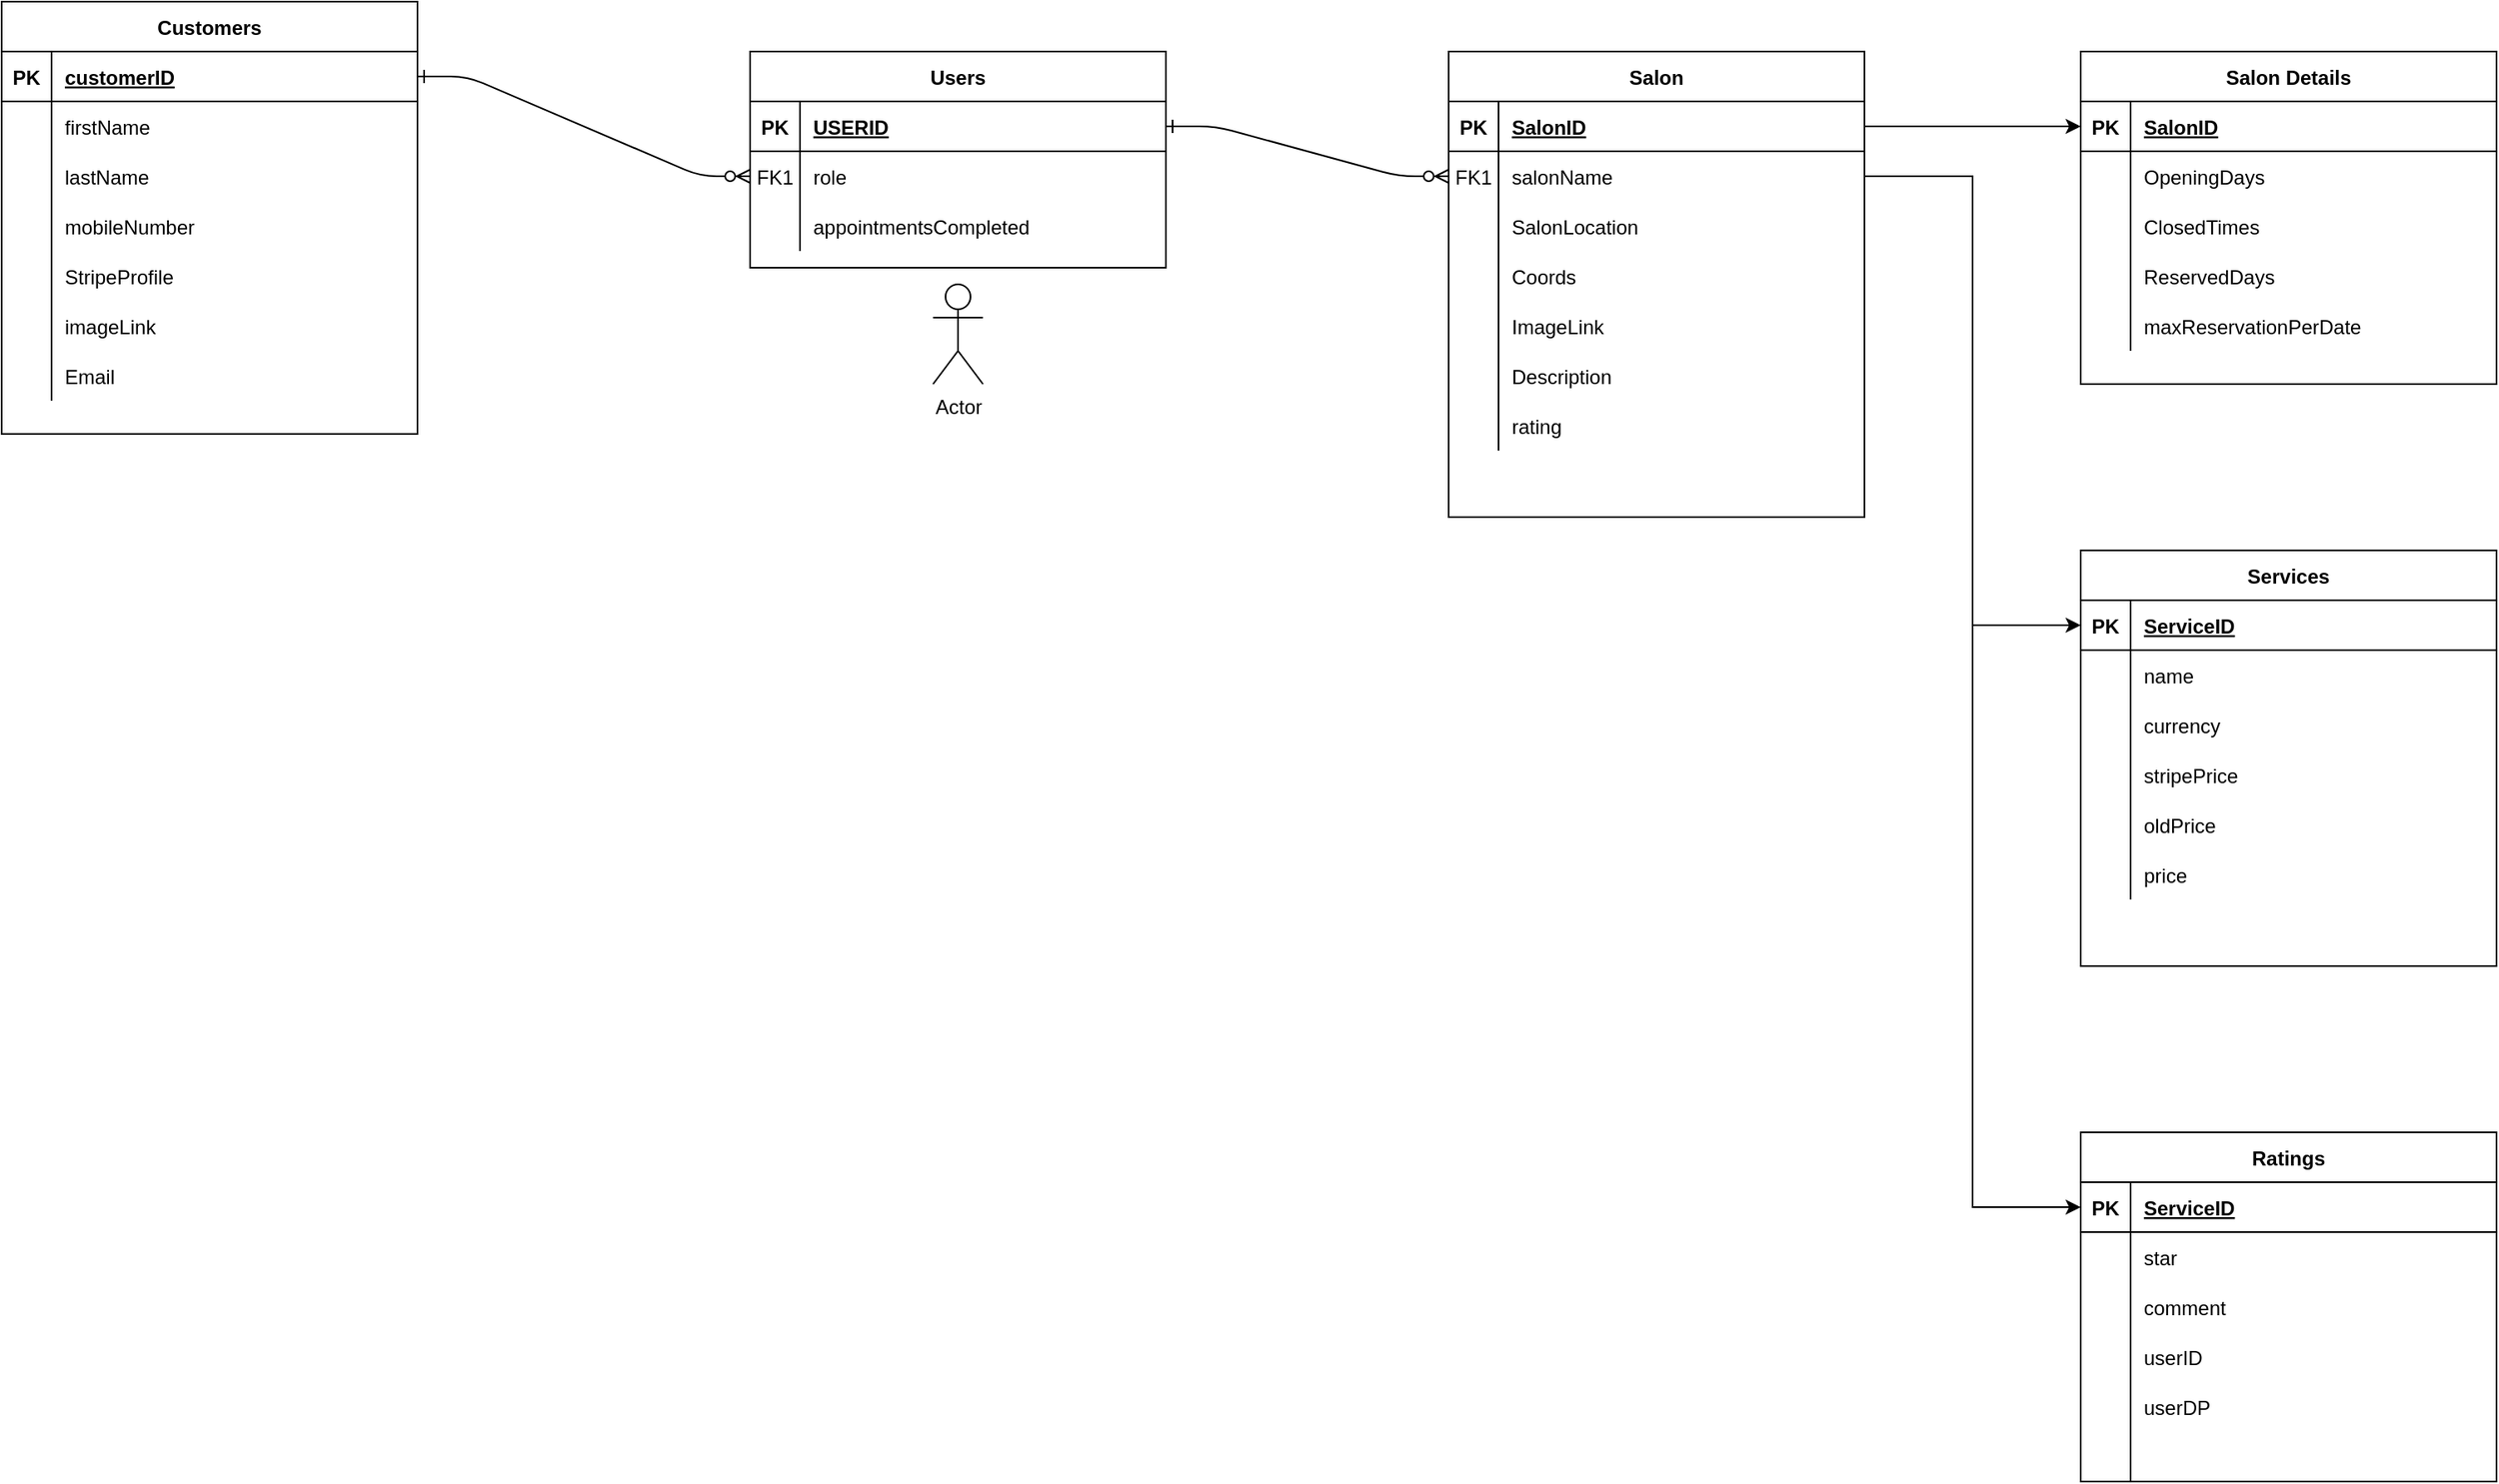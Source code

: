 <mxfile version="14.1.3" type="github">
  <diagram id="R2lEEEUBdFMjLlhIrx00" name="Page-1">
    <mxGraphModel dx="3555" dy="1763" grid="1" gridSize="50" guides="1" tooltips="1" connect="1" arrows="1" fold="1" page="1" pageScale="1" pageWidth="2339" pageHeight="3300" math="0" shadow="0" extFonts="Permanent Marker^https://fonts.googleapis.com/css?family=Permanent+Marker">
      <root>
        <mxCell id="0" />
        <mxCell id="1" parent="0" />
        <mxCell id="C-vyLk0tnHw3VtMMgP7b-1" value="" style="edgeStyle=entityRelationEdgeStyle;endArrow=ERzeroToMany;startArrow=ERone;endFill=1;startFill=0;" parent="1" source="C-vyLk0tnHw3VtMMgP7b-24" target="C-vyLk0tnHw3VtMMgP7b-6" edge="1">
          <mxGeometry width="100" height="100" relative="1" as="geometry">
            <mxPoint x="340" y="720" as="sourcePoint" />
            <mxPoint x="440" y="620" as="targetPoint" />
          </mxGeometry>
        </mxCell>
        <mxCell id="C-vyLk0tnHw3VtMMgP7b-12" value="" style="edgeStyle=entityRelationEdgeStyle;endArrow=ERzeroToMany;startArrow=ERone;endFill=1;startFill=0;" parent="1" source="C-vyLk0tnHw3VtMMgP7b-3" target="C-vyLk0tnHw3VtMMgP7b-17" edge="1">
          <mxGeometry width="100" height="100" relative="1" as="geometry">
            <mxPoint x="400" y="180" as="sourcePoint" />
            <mxPoint x="460" y="205" as="targetPoint" />
          </mxGeometry>
        </mxCell>
        <mxCell id="C-vyLk0tnHw3VtMMgP7b-2" value="Users" style="shape=table;startSize=30;container=1;collapsible=1;childLayout=tableLayout;fixedRows=1;rowLines=0;fontStyle=1;align=center;resizeLast=1;" parent="1" vertex="1">
          <mxGeometry x="500" y="50" width="250" height="130" as="geometry" />
        </mxCell>
        <mxCell id="C-vyLk0tnHw3VtMMgP7b-3" value="" style="shape=partialRectangle;collapsible=0;dropTarget=0;pointerEvents=0;fillColor=none;points=[[0,0.5],[1,0.5]];portConstraint=eastwest;top=0;left=0;right=0;bottom=1;" parent="C-vyLk0tnHw3VtMMgP7b-2" vertex="1">
          <mxGeometry y="30" width="250" height="30" as="geometry" />
        </mxCell>
        <mxCell id="C-vyLk0tnHw3VtMMgP7b-4" value="PK" style="shape=partialRectangle;overflow=hidden;connectable=0;fillColor=none;top=0;left=0;bottom=0;right=0;fontStyle=1;" parent="C-vyLk0tnHw3VtMMgP7b-3" vertex="1">
          <mxGeometry width="30" height="30" as="geometry" />
        </mxCell>
        <mxCell id="C-vyLk0tnHw3VtMMgP7b-5" value="USERID" style="shape=partialRectangle;overflow=hidden;connectable=0;fillColor=none;top=0;left=0;bottom=0;right=0;align=left;spacingLeft=6;fontStyle=5;" parent="C-vyLk0tnHw3VtMMgP7b-3" vertex="1">
          <mxGeometry x="30" width="220" height="30" as="geometry" />
        </mxCell>
        <mxCell id="C-vyLk0tnHw3VtMMgP7b-6" value="" style="shape=partialRectangle;collapsible=0;dropTarget=0;pointerEvents=0;fillColor=none;points=[[0,0.5],[1,0.5]];portConstraint=eastwest;top=0;left=0;right=0;bottom=0;" parent="C-vyLk0tnHw3VtMMgP7b-2" vertex="1">
          <mxGeometry y="60" width="250" height="30" as="geometry" />
        </mxCell>
        <mxCell id="C-vyLk0tnHw3VtMMgP7b-7" value="FK1" style="shape=partialRectangle;overflow=hidden;connectable=0;fillColor=none;top=0;left=0;bottom=0;right=0;" parent="C-vyLk0tnHw3VtMMgP7b-6" vertex="1">
          <mxGeometry width="30" height="30" as="geometry" />
        </mxCell>
        <mxCell id="C-vyLk0tnHw3VtMMgP7b-8" value="role" style="shape=partialRectangle;overflow=hidden;connectable=0;fillColor=none;top=0;left=0;bottom=0;right=0;align=left;spacingLeft=6;" parent="C-vyLk0tnHw3VtMMgP7b-6" vertex="1">
          <mxGeometry x="30" width="220" height="30" as="geometry" />
        </mxCell>
        <mxCell id="C-vyLk0tnHw3VtMMgP7b-9" value="" style="shape=partialRectangle;collapsible=0;dropTarget=0;pointerEvents=0;fillColor=none;points=[[0,0.5],[1,0.5]];portConstraint=eastwest;top=0;left=0;right=0;bottom=0;" parent="C-vyLk0tnHw3VtMMgP7b-2" vertex="1">
          <mxGeometry y="90" width="250" height="30" as="geometry" />
        </mxCell>
        <mxCell id="C-vyLk0tnHw3VtMMgP7b-10" value="" style="shape=partialRectangle;overflow=hidden;connectable=0;fillColor=none;top=0;left=0;bottom=0;right=0;" parent="C-vyLk0tnHw3VtMMgP7b-9" vertex="1">
          <mxGeometry width="30" height="30" as="geometry" />
        </mxCell>
        <mxCell id="C-vyLk0tnHw3VtMMgP7b-11" value="appointmentsCompleted" style="shape=partialRectangle;overflow=hidden;connectable=0;fillColor=none;top=0;left=0;bottom=0;right=0;align=left;spacingLeft=6;" parent="C-vyLk0tnHw3VtMMgP7b-9" vertex="1">
          <mxGeometry x="30" width="220" height="30" as="geometry" />
        </mxCell>
        <mxCell id="C-vyLk0tnHw3VtMMgP7b-13" value="Salon" style="shape=table;startSize=30;container=1;collapsible=1;childLayout=tableLayout;fixedRows=1;rowLines=0;fontStyle=1;align=center;resizeLast=1;" parent="1" vertex="1">
          <mxGeometry x="920" y="50" width="250" height="280" as="geometry" />
        </mxCell>
        <mxCell id="C-vyLk0tnHw3VtMMgP7b-14" value="" style="shape=partialRectangle;collapsible=0;dropTarget=0;pointerEvents=0;fillColor=none;points=[[0,0.5],[1,0.5]];portConstraint=eastwest;top=0;left=0;right=0;bottom=1;" parent="C-vyLk0tnHw3VtMMgP7b-13" vertex="1">
          <mxGeometry y="30" width="250" height="30" as="geometry" />
        </mxCell>
        <mxCell id="C-vyLk0tnHw3VtMMgP7b-15" value="PK" style="shape=partialRectangle;overflow=hidden;connectable=0;fillColor=none;top=0;left=0;bottom=0;right=0;fontStyle=1;" parent="C-vyLk0tnHw3VtMMgP7b-14" vertex="1">
          <mxGeometry width="30" height="30" as="geometry" />
        </mxCell>
        <mxCell id="C-vyLk0tnHw3VtMMgP7b-16" value="SalonID" style="shape=partialRectangle;overflow=hidden;connectable=0;fillColor=none;top=0;left=0;bottom=0;right=0;align=left;spacingLeft=6;fontStyle=5;" parent="C-vyLk0tnHw3VtMMgP7b-14" vertex="1">
          <mxGeometry x="30" width="220" height="30" as="geometry" />
        </mxCell>
        <mxCell id="C-vyLk0tnHw3VtMMgP7b-17" value="" style="shape=partialRectangle;collapsible=0;dropTarget=0;pointerEvents=0;fillColor=none;points=[[0,0.5],[1,0.5]];portConstraint=eastwest;top=0;left=0;right=0;bottom=0;" parent="C-vyLk0tnHw3VtMMgP7b-13" vertex="1">
          <mxGeometry y="60" width="250" height="30" as="geometry" />
        </mxCell>
        <mxCell id="C-vyLk0tnHw3VtMMgP7b-18" value="FK1" style="shape=partialRectangle;overflow=hidden;connectable=0;fillColor=none;top=0;left=0;bottom=0;right=0;" parent="C-vyLk0tnHw3VtMMgP7b-17" vertex="1">
          <mxGeometry width="30" height="30" as="geometry" />
        </mxCell>
        <mxCell id="C-vyLk0tnHw3VtMMgP7b-19" value="salonName" style="shape=partialRectangle;overflow=hidden;connectable=0;fillColor=none;top=0;left=0;bottom=0;right=0;align=left;spacingLeft=6;" parent="C-vyLk0tnHw3VtMMgP7b-17" vertex="1">
          <mxGeometry x="30" width="220" height="30" as="geometry" />
        </mxCell>
        <mxCell id="C-vyLk0tnHw3VtMMgP7b-20" value="" style="shape=partialRectangle;collapsible=0;dropTarget=0;pointerEvents=0;fillColor=none;points=[[0,0.5],[1,0.5]];portConstraint=eastwest;top=0;left=0;right=0;bottom=0;" parent="C-vyLk0tnHw3VtMMgP7b-13" vertex="1">
          <mxGeometry y="90" width="250" height="30" as="geometry" />
        </mxCell>
        <mxCell id="C-vyLk0tnHw3VtMMgP7b-21" value="" style="shape=partialRectangle;overflow=hidden;connectable=0;fillColor=none;top=0;left=0;bottom=0;right=0;" parent="C-vyLk0tnHw3VtMMgP7b-20" vertex="1">
          <mxGeometry width="30" height="30" as="geometry" />
        </mxCell>
        <mxCell id="C-vyLk0tnHw3VtMMgP7b-22" value="SalonLocation" style="shape=partialRectangle;overflow=hidden;connectable=0;fillColor=none;top=0;left=0;bottom=0;right=0;align=left;spacingLeft=6;" parent="C-vyLk0tnHw3VtMMgP7b-20" vertex="1">
          <mxGeometry x="30" width="220" height="30" as="geometry" />
        </mxCell>
        <mxCell id="nI_B7MV9A8ViiDT0hdH0-9" value="" style="shape=partialRectangle;collapsible=0;dropTarget=0;pointerEvents=0;fillColor=none;points=[[0,0.5],[1,0.5]];portConstraint=eastwest;top=0;left=0;right=0;bottom=0;" vertex="1" parent="C-vyLk0tnHw3VtMMgP7b-13">
          <mxGeometry y="120" width="250" height="30" as="geometry" />
        </mxCell>
        <mxCell id="nI_B7MV9A8ViiDT0hdH0-10" value="" style="shape=partialRectangle;overflow=hidden;connectable=0;fillColor=none;top=0;left=0;bottom=0;right=0;" vertex="1" parent="nI_B7MV9A8ViiDT0hdH0-9">
          <mxGeometry width="30" height="30" as="geometry" />
        </mxCell>
        <mxCell id="nI_B7MV9A8ViiDT0hdH0-11" value="Coords" style="shape=partialRectangle;overflow=hidden;connectable=0;fillColor=none;top=0;left=0;bottom=0;right=0;align=left;spacingLeft=6;" vertex="1" parent="nI_B7MV9A8ViiDT0hdH0-9">
          <mxGeometry x="30" width="220" height="30" as="geometry" />
        </mxCell>
        <mxCell id="nI_B7MV9A8ViiDT0hdH0-12" value="" style="shape=partialRectangle;collapsible=0;dropTarget=0;pointerEvents=0;fillColor=none;points=[[0,0.5],[1,0.5]];portConstraint=eastwest;top=0;left=0;right=0;bottom=0;" vertex="1" parent="C-vyLk0tnHw3VtMMgP7b-13">
          <mxGeometry y="150" width="250" height="30" as="geometry" />
        </mxCell>
        <mxCell id="nI_B7MV9A8ViiDT0hdH0-13" value="" style="shape=partialRectangle;overflow=hidden;connectable=0;fillColor=none;top=0;left=0;bottom=0;right=0;" vertex="1" parent="nI_B7MV9A8ViiDT0hdH0-12">
          <mxGeometry width="30" height="30" as="geometry" />
        </mxCell>
        <mxCell id="nI_B7MV9A8ViiDT0hdH0-14" value="ImageLink" style="shape=partialRectangle;overflow=hidden;connectable=0;fillColor=none;top=0;left=0;bottom=0;right=0;align=left;spacingLeft=6;" vertex="1" parent="nI_B7MV9A8ViiDT0hdH0-12">
          <mxGeometry x="30" width="220" height="30" as="geometry" />
        </mxCell>
        <mxCell id="nI_B7MV9A8ViiDT0hdH0-15" value="" style="shape=partialRectangle;collapsible=0;dropTarget=0;pointerEvents=0;fillColor=none;points=[[0,0.5],[1,0.5]];portConstraint=eastwest;top=0;left=0;right=0;bottom=0;" vertex="1" parent="C-vyLk0tnHw3VtMMgP7b-13">
          <mxGeometry y="180" width="250" height="30" as="geometry" />
        </mxCell>
        <mxCell id="nI_B7MV9A8ViiDT0hdH0-16" value="" style="shape=partialRectangle;overflow=hidden;connectable=0;fillColor=none;top=0;left=0;bottom=0;right=0;" vertex="1" parent="nI_B7MV9A8ViiDT0hdH0-15">
          <mxGeometry width="30" height="30" as="geometry" />
        </mxCell>
        <mxCell id="nI_B7MV9A8ViiDT0hdH0-17" value="Description" style="shape=partialRectangle;overflow=hidden;connectable=0;fillColor=none;top=0;left=0;bottom=0;right=0;align=left;spacingLeft=6;" vertex="1" parent="nI_B7MV9A8ViiDT0hdH0-15">
          <mxGeometry x="30" width="220" height="30" as="geometry" />
        </mxCell>
        <mxCell id="nI_B7MV9A8ViiDT0hdH0-73" value="" style="shape=partialRectangle;collapsible=0;dropTarget=0;pointerEvents=0;fillColor=none;points=[[0,0.5],[1,0.5]];portConstraint=eastwest;top=0;left=0;right=0;bottom=0;" vertex="1" parent="C-vyLk0tnHw3VtMMgP7b-13">
          <mxGeometry y="210" width="250" height="30" as="geometry" />
        </mxCell>
        <mxCell id="nI_B7MV9A8ViiDT0hdH0-74" value="" style="shape=partialRectangle;overflow=hidden;connectable=0;fillColor=none;top=0;left=0;bottom=0;right=0;" vertex="1" parent="nI_B7MV9A8ViiDT0hdH0-73">
          <mxGeometry width="30" height="30" as="geometry" />
        </mxCell>
        <mxCell id="nI_B7MV9A8ViiDT0hdH0-75" value="rating" style="shape=partialRectangle;overflow=hidden;connectable=0;fillColor=none;top=0;left=0;bottom=0;right=0;align=left;spacingLeft=6;" vertex="1" parent="nI_B7MV9A8ViiDT0hdH0-73">
          <mxGeometry x="30" width="220" height="30" as="geometry" />
        </mxCell>
        <mxCell id="C-vyLk0tnHw3VtMMgP7b-23" value="Customers" style="shape=table;startSize=30;container=1;collapsible=1;childLayout=tableLayout;fixedRows=1;rowLines=0;fontStyle=1;align=center;resizeLast=1;" parent="1" vertex="1">
          <mxGeometry x="50" y="20" width="250" height="260" as="geometry" />
        </mxCell>
        <mxCell id="C-vyLk0tnHw3VtMMgP7b-24" value="" style="shape=partialRectangle;collapsible=0;dropTarget=0;pointerEvents=0;fillColor=none;points=[[0,0.5],[1,0.5]];portConstraint=eastwest;top=0;left=0;right=0;bottom=1;" parent="C-vyLk0tnHw3VtMMgP7b-23" vertex="1">
          <mxGeometry y="30" width="250" height="30" as="geometry" />
        </mxCell>
        <mxCell id="C-vyLk0tnHw3VtMMgP7b-25" value="PK" style="shape=partialRectangle;overflow=hidden;connectable=0;fillColor=none;top=0;left=0;bottom=0;right=0;fontStyle=1;" parent="C-vyLk0tnHw3VtMMgP7b-24" vertex="1">
          <mxGeometry width="30" height="30" as="geometry" />
        </mxCell>
        <mxCell id="C-vyLk0tnHw3VtMMgP7b-26" value="customerID" style="shape=partialRectangle;overflow=hidden;connectable=0;fillColor=none;top=0;left=0;bottom=0;right=0;align=left;spacingLeft=6;fontStyle=5;" parent="C-vyLk0tnHw3VtMMgP7b-24" vertex="1">
          <mxGeometry x="30" width="220" height="30" as="geometry" />
        </mxCell>
        <mxCell id="C-vyLk0tnHw3VtMMgP7b-27" value="" style="shape=partialRectangle;collapsible=0;dropTarget=0;pointerEvents=0;fillColor=none;points=[[0,0.5],[1,0.5]];portConstraint=eastwest;top=0;left=0;right=0;bottom=0;" parent="C-vyLk0tnHw3VtMMgP7b-23" vertex="1">
          <mxGeometry y="60" width="250" height="30" as="geometry" />
        </mxCell>
        <mxCell id="C-vyLk0tnHw3VtMMgP7b-28" value="" style="shape=partialRectangle;overflow=hidden;connectable=0;fillColor=none;top=0;left=0;bottom=0;right=0;" parent="C-vyLk0tnHw3VtMMgP7b-27" vertex="1">
          <mxGeometry width="30" height="30" as="geometry" />
        </mxCell>
        <mxCell id="C-vyLk0tnHw3VtMMgP7b-29" value="firstName" style="shape=partialRectangle;overflow=hidden;connectable=0;fillColor=none;top=0;left=0;bottom=0;right=0;align=left;spacingLeft=6;" parent="C-vyLk0tnHw3VtMMgP7b-27" vertex="1">
          <mxGeometry x="30" width="220" height="30" as="geometry" />
        </mxCell>
        <mxCell id="nI_B7MV9A8ViiDT0hdH0-76" value="" style="shape=partialRectangle;collapsible=0;dropTarget=0;pointerEvents=0;fillColor=none;points=[[0,0.5],[1,0.5]];portConstraint=eastwest;top=0;left=0;right=0;bottom=0;" vertex="1" parent="C-vyLk0tnHw3VtMMgP7b-23">
          <mxGeometry y="90" width="250" height="30" as="geometry" />
        </mxCell>
        <mxCell id="nI_B7MV9A8ViiDT0hdH0-77" value="" style="shape=partialRectangle;overflow=hidden;connectable=0;fillColor=none;top=0;left=0;bottom=0;right=0;" vertex="1" parent="nI_B7MV9A8ViiDT0hdH0-76">
          <mxGeometry width="30" height="30" as="geometry" />
        </mxCell>
        <mxCell id="nI_B7MV9A8ViiDT0hdH0-78" value="lastName" style="shape=partialRectangle;overflow=hidden;connectable=0;fillColor=none;top=0;left=0;bottom=0;right=0;align=left;spacingLeft=6;" vertex="1" parent="nI_B7MV9A8ViiDT0hdH0-76">
          <mxGeometry x="30" width="220" height="30" as="geometry" />
        </mxCell>
        <mxCell id="nI_B7MV9A8ViiDT0hdH0-79" value="" style="shape=partialRectangle;collapsible=0;dropTarget=0;pointerEvents=0;fillColor=none;points=[[0,0.5],[1,0.5]];portConstraint=eastwest;top=0;left=0;right=0;bottom=0;" vertex="1" parent="C-vyLk0tnHw3VtMMgP7b-23">
          <mxGeometry y="120" width="250" height="30" as="geometry" />
        </mxCell>
        <mxCell id="nI_B7MV9A8ViiDT0hdH0-80" value="" style="shape=partialRectangle;overflow=hidden;connectable=0;fillColor=none;top=0;left=0;bottom=0;right=0;" vertex="1" parent="nI_B7MV9A8ViiDT0hdH0-79">
          <mxGeometry width="30" height="30" as="geometry" />
        </mxCell>
        <mxCell id="nI_B7MV9A8ViiDT0hdH0-81" value="mobileNumber" style="shape=partialRectangle;overflow=hidden;connectable=0;fillColor=none;top=0;left=0;bottom=0;right=0;align=left;spacingLeft=6;" vertex="1" parent="nI_B7MV9A8ViiDT0hdH0-79">
          <mxGeometry x="30" width="220" height="30" as="geometry" />
        </mxCell>
        <mxCell id="nI_B7MV9A8ViiDT0hdH0-82" value="" style="shape=partialRectangle;collapsible=0;dropTarget=0;pointerEvents=0;fillColor=none;points=[[0,0.5],[1,0.5]];portConstraint=eastwest;top=0;left=0;right=0;bottom=0;" vertex="1" parent="C-vyLk0tnHw3VtMMgP7b-23">
          <mxGeometry y="150" width="250" height="30" as="geometry" />
        </mxCell>
        <mxCell id="nI_B7MV9A8ViiDT0hdH0-83" value="" style="shape=partialRectangle;overflow=hidden;connectable=0;fillColor=none;top=0;left=0;bottom=0;right=0;" vertex="1" parent="nI_B7MV9A8ViiDT0hdH0-82">
          <mxGeometry width="30" height="30" as="geometry" />
        </mxCell>
        <mxCell id="nI_B7MV9A8ViiDT0hdH0-84" value="StripeProfile" style="shape=partialRectangle;overflow=hidden;connectable=0;fillColor=none;top=0;left=0;bottom=0;right=0;align=left;spacingLeft=6;" vertex="1" parent="nI_B7MV9A8ViiDT0hdH0-82">
          <mxGeometry x="30" width="220" height="30" as="geometry" />
        </mxCell>
        <mxCell id="nI_B7MV9A8ViiDT0hdH0-85" value="" style="shape=partialRectangle;collapsible=0;dropTarget=0;pointerEvents=0;fillColor=none;points=[[0,0.5],[1,0.5]];portConstraint=eastwest;top=0;left=0;right=0;bottom=0;" vertex="1" parent="C-vyLk0tnHw3VtMMgP7b-23">
          <mxGeometry y="180" width="250" height="30" as="geometry" />
        </mxCell>
        <mxCell id="nI_B7MV9A8ViiDT0hdH0-86" value="" style="shape=partialRectangle;overflow=hidden;connectable=0;fillColor=none;top=0;left=0;bottom=0;right=0;" vertex="1" parent="nI_B7MV9A8ViiDT0hdH0-85">
          <mxGeometry width="30" height="30" as="geometry" />
        </mxCell>
        <mxCell id="nI_B7MV9A8ViiDT0hdH0-87" value="imageLink" style="shape=partialRectangle;overflow=hidden;connectable=0;fillColor=none;top=0;left=0;bottom=0;right=0;align=left;spacingLeft=6;" vertex="1" parent="nI_B7MV9A8ViiDT0hdH0-85">
          <mxGeometry x="30" width="220" height="30" as="geometry" />
        </mxCell>
        <mxCell id="nI_B7MV9A8ViiDT0hdH0-88" value="" style="shape=partialRectangle;collapsible=0;dropTarget=0;pointerEvents=0;fillColor=none;points=[[0,0.5],[1,0.5]];portConstraint=eastwest;top=0;left=0;right=0;bottom=0;" vertex="1" parent="C-vyLk0tnHw3VtMMgP7b-23">
          <mxGeometry y="210" width="250" height="30" as="geometry" />
        </mxCell>
        <mxCell id="nI_B7MV9A8ViiDT0hdH0-89" value="" style="shape=partialRectangle;overflow=hidden;connectable=0;fillColor=none;top=0;left=0;bottom=0;right=0;" vertex="1" parent="nI_B7MV9A8ViiDT0hdH0-88">
          <mxGeometry width="30" height="30" as="geometry" />
        </mxCell>
        <mxCell id="nI_B7MV9A8ViiDT0hdH0-90" value="Email" style="shape=partialRectangle;overflow=hidden;connectable=0;fillColor=none;top=0;left=0;bottom=0;right=0;align=left;spacingLeft=6;" vertex="1" parent="nI_B7MV9A8ViiDT0hdH0-88">
          <mxGeometry x="30" width="220" height="30" as="geometry" />
        </mxCell>
        <mxCell id="nI_B7MV9A8ViiDT0hdH0-1" value="Salon Details" style="shape=table;startSize=30;container=1;collapsible=1;childLayout=tableLayout;fixedRows=1;rowLines=0;fontStyle=1;align=center;resizeLast=1;" vertex="1" parent="1">
          <mxGeometry x="1300" y="50" width="250" height="200" as="geometry" />
        </mxCell>
        <mxCell id="nI_B7MV9A8ViiDT0hdH0-2" value="" style="shape=partialRectangle;collapsible=0;dropTarget=0;pointerEvents=0;fillColor=none;points=[[0,0.5],[1,0.5]];portConstraint=eastwest;top=0;left=0;right=0;bottom=1;" vertex="1" parent="nI_B7MV9A8ViiDT0hdH0-1">
          <mxGeometry y="30" width="250" height="30" as="geometry" />
        </mxCell>
        <mxCell id="nI_B7MV9A8ViiDT0hdH0-3" value="PK" style="shape=partialRectangle;overflow=hidden;connectable=0;fillColor=none;top=0;left=0;bottom=0;right=0;fontStyle=1;" vertex="1" parent="nI_B7MV9A8ViiDT0hdH0-2">
          <mxGeometry width="30" height="30" as="geometry" />
        </mxCell>
        <mxCell id="nI_B7MV9A8ViiDT0hdH0-4" value="SalonID" style="shape=partialRectangle;overflow=hidden;connectable=0;fillColor=none;top=0;left=0;bottom=0;right=0;align=left;spacingLeft=6;fontStyle=5;" vertex="1" parent="nI_B7MV9A8ViiDT0hdH0-2">
          <mxGeometry x="30" width="220" height="30" as="geometry" />
        </mxCell>
        <mxCell id="nI_B7MV9A8ViiDT0hdH0-5" value="" style="shape=partialRectangle;collapsible=0;dropTarget=0;pointerEvents=0;fillColor=none;points=[[0,0.5],[1,0.5]];portConstraint=eastwest;top=0;left=0;right=0;bottom=0;" vertex="1" parent="nI_B7MV9A8ViiDT0hdH0-1">
          <mxGeometry y="60" width="250" height="30" as="geometry" />
        </mxCell>
        <mxCell id="nI_B7MV9A8ViiDT0hdH0-6" value="" style="shape=partialRectangle;overflow=hidden;connectable=0;fillColor=none;top=0;left=0;bottom=0;right=0;" vertex="1" parent="nI_B7MV9A8ViiDT0hdH0-5">
          <mxGeometry width="30" height="30" as="geometry" />
        </mxCell>
        <mxCell id="nI_B7MV9A8ViiDT0hdH0-7" value="OpeningDays" style="shape=partialRectangle;overflow=hidden;connectable=0;fillColor=none;top=0;left=0;bottom=0;right=0;align=left;spacingLeft=6;" vertex="1" parent="nI_B7MV9A8ViiDT0hdH0-5">
          <mxGeometry x="30" width="220" height="30" as="geometry" />
        </mxCell>
        <mxCell id="nI_B7MV9A8ViiDT0hdH0-18" value="" style="shape=partialRectangle;collapsible=0;dropTarget=0;pointerEvents=0;fillColor=none;points=[[0,0.5],[1,0.5]];portConstraint=eastwest;top=0;left=0;right=0;bottom=0;" vertex="1" parent="nI_B7MV9A8ViiDT0hdH0-1">
          <mxGeometry y="90" width="250" height="30" as="geometry" />
        </mxCell>
        <mxCell id="nI_B7MV9A8ViiDT0hdH0-19" value="" style="shape=partialRectangle;overflow=hidden;connectable=0;fillColor=none;top=0;left=0;bottom=0;right=0;" vertex="1" parent="nI_B7MV9A8ViiDT0hdH0-18">
          <mxGeometry width="30" height="30" as="geometry" />
        </mxCell>
        <mxCell id="nI_B7MV9A8ViiDT0hdH0-20" value="ClosedTimes" style="shape=partialRectangle;overflow=hidden;connectable=0;fillColor=none;top=0;left=0;bottom=0;right=0;align=left;spacingLeft=6;" vertex="1" parent="nI_B7MV9A8ViiDT0hdH0-18">
          <mxGeometry x="30" width="220" height="30" as="geometry" />
        </mxCell>
        <mxCell id="nI_B7MV9A8ViiDT0hdH0-21" value="" style="shape=partialRectangle;collapsible=0;dropTarget=0;pointerEvents=0;fillColor=none;points=[[0,0.5],[1,0.5]];portConstraint=eastwest;top=0;left=0;right=0;bottom=0;" vertex="1" parent="nI_B7MV9A8ViiDT0hdH0-1">
          <mxGeometry y="120" width="250" height="30" as="geometry" />
        </mxCell>
        <mxCell id="nI_B7MV9A8ViiDT0hdH0-22" value="" style="shape=partialRectangle;overflow=hidden;connectable=0;fillColor=none;top=0;left=0;bottom=0;right=0;" vertex="1" parent="nI_B7MV9A8ViiDT0hdH0-21">
          <mxGeometry width="30" height="30" as="geometry" />
        </mxCell>
        <mxCell id="nI_B7MV9A8ViiDT0hdH0-23" value="ReservedDays" style="shape=partialRectangle;overflow=hidden;connectable=0;fillColor=none;top=0;left=0;bottom=0;right=0;align=left;spacingLeft=6;" vertex="1" parent="nI_B7MV9A8ViiDT0hdH0-21">
          <mxGeometry x="30" width="220" height="30" as="geometry" />
        </mxCell>
        <mxCell id="nI_B7MV9A8ViiDT0hdH0-24" value="" style="shape=partialRectangle;collapsible=0;dropTarget=0;pointerEvents=0;fillColor=none;points=[[0,0.5],[1,0.5]];portConstraint=eastwest;top=0;left=0;right=0;bottom=0;" vertex="1" parent="nI_B7MV9A8ViiDT0hdH0-1">
          <mxGeometry y="150" width="250" height="30" as="geometry" />
        </mxCell>
        <mxCell id="nI_B7MV9A8ViiDT0hdH0-25" value="" style="shape=partialRectangle;overflow=hidden;connectable=0;fillColor=none;top=0;left=0;bottom=0;right=0;" vertex="1" parent="nI_B7MV9A8ViiDT0hdH0-24">
          <mxGeometry width="30" height="30" as="geometry" />
        </mxCell>
        <mxCell id="nI_B7MV9A8ViiDT0hdH0-26" value="maxReservationPerDate" style="shape=partialRectangle;overflow=hidden;connectable=0;fillColor=none;top=0;left=0;bottom=0;right=0;align=left;spacingLeft=6;" vertex="1" parent="nI_B7MV9A8ViiDT0hdH0-24">
          <mxGeometry x="30" width="220" height="30" as="geometry" />
        </mxCell>
        <mxCell id="nI_B7MV9A8ViiDT0hdH0-8" style="edgeStyle=orthogonalEdgeStyle;rounded=0;orthogonalLoop=1;jettySize=auto;html=1;exitX=1;exitY=0.5;exitDx=0;exitDy=0;" edge="1" parent="1" source="C-vyLk0tnHw3VtMMgP7b-14" target="nI_B7MV9A8ViiDT0hdH0-2">
          <mxGeometry relative="1" as="geometry" />
        </mxCell>
        <mxCell id="nI_B7MV9A8ViiDT0hdH0-27" value="Services" style="shape=table;startSize=30;container=1;collapsible=1;childLayout=tableLayout;fixedRows=1;rowLines=0;fontStyle=1;align=center;resizeLast=1;" vertex="1" parent="1">
          <mxGeometry x="1300" y="350" width="250" height="250" as="geometry" />
        </mxCell>
        <mxCell id="nI_B7MV9A8ViiDT0hdH0-28" value="" style="shape=partialRectangle;collapsible=0;dropTarget=0;pointerEvents=0;fillColor=none;points=[[0,0.5],[1,0.5]];portConstraint=eastwest;top=0;left=0;right=0;bottom=1;" vertex="1" parent="nI_B7MV9A8ViiDT0hdH0-27">
          <mxGeometry y="30" width="250" height="30" as="geometry" />
        </mxCell>
        <mxCell id="nI_B7MV9A8ViiDT0hdH0-29" value="PK" style="shape=partialRectangle;overflow=hidden;connectable=0;fillColor=none;top=0;left=0;bottom=0;right=0;fontStyle=1;" vertex="1" parent="nI_B7MV9A8ViiDT0hdH0-28">
          <mxGeometry width="30" height="30" as="geometry" />
        </mxCell>
        <mxCell id="nI_B7MV9A8ViiDT0hdH0-30" value="ServiceID" style="shape=partialRectangle;overflow=hidden;connectable=0;fillColor=none;top=0;left=0;bottom=0;right=0;align=left;spacingLeft=6;fontStyle=5;" vertex="1" parent="nI_B7MV9A8ViiDT0hdH0-28">
          <mxGeometry x="30" width="220" height="30" as="geometry" />
        </mxCell>
        <mxCell id="nI_B7MV9A8ViiDT0hdH0-31" value="" style="shape=partialRectangle;collapsible=0;dropTarget=0;pointerEvents=0;fillColor=none;points=[[0,0.5],[1,0.5]];portConstraint=eastwest;top=0;left=0;right=0;bottom=0;" vertex="1" parent="nI_B7MV9A8ViiDT0hdH0-27">
          <mxGeometry y="60" width="250" height="30" as="geometry" />
        </mxCell>
        <mxCell id="nI_B7MV9A8ViiDT0hdH0-32" value="" style="shape=partialRectangle;overflow=hidden;connectable=0;fillColor=none;top=0;left=0;bottom=0;right=0;" vertex="1" parent="nI_B7MV9A8ViiDT0hdH0-31">
          <mxGeometry width="30" height="30" as="geometry" />
        </mxCell>
        <mxCell id="nI_B7MV9A8ViiDT0hdH0-33" value="name" style="shape=partialRectangle;overflow=hidden;connectable=0;fillColor=none;top=0;left=0;bottom=0;right=0;align=left;spacingLeft=6;" vertex="1" parent="nI_B7MV9A8ViiDT0hdH0-31">
          <mxGeometry x="30" width="220" height="30" as="geometry" />
        </mxCell>
        <mxCell id="nI_B7MV9A8ViiDT0hdH0-34" value="" style="shape=partialRectangle;collapsible=0;dropTarget=0;pointerEvents=0;fillColor=none;points=[[0,0.5],[1,0.5]];portConstraint=eastwest;top=0;left=0;right=0;bottom=0;" vertex="1" parent="nI_B7MV9A8ViiDT0hdH0-27">
          <mxGeometry y="90" width="250" height="30" as="geometry" />
        </mxCell>
        <mxCell id="nI_B7MV9A8ViiDT0hdH0-35" value="" style="shape=partialRectangle;overflow=hidden;connectable=0;fillColor=none;top=0;left=0;bottom=0;right=0;" vertex="1" parent="nI_B7MV9A8ViiDT0hdH0-34">
          <mxGeometry width="30" height="30" as="geometry" />
        </mxCell>
        <mxCell id="nI_B7MV9A8ViiDT0hdH0-36" value="currency" style="shape=partialRectangle;overflow=hidden;connectable=0;fillColor=none;top=0;left=0;bottom=0;right=0;align=left;spacingLeft=6;" vertex="1" parent="nI_B7MV9A8ViiDT0hdH0-34">
          <mxGeometry x="30" width="220" height="30" as="geometry" />
        </mxCell>
        <mxCell id="nI_B7MV9A8ViiDT0hdH0-37" value="" style="shape=partialRectangle;collapsible=0;dropTarget=0;pointerEvents=0;fillColor=none;points=[[0,0.5],[1,0.5]];portConstraint=eastwest;top=0;left=0;right=0;bottom=0;" vertex="1" parent="nI_B7MV9A8ViiDT0hdH0-27">
          <mxGeometry y="120" width="250" height="30" as="geometry" />
        </mxCell>
        <mxCell id="nI_B7MV9A8ViiDT0hdH0-38" value="" style="shape=partialRectangle;overflow=hidden;connectable=0;fillColor=none;top=0;left=0;bottom=0;right=0;" vertex="1" parent="nI_B7MV9A8ViiDT0hdH0-37">
          <mxGeometry width="30" height="30" as="geometry" />
        </mxCell>
        <mxCell id="nI_B7MV9A8ViiDT0hdH0-39" value="stripePrice" style="shape=partialRectangle;overflow=hidden;connectable=0;fillColor=none;top=0;left=0;bottom=0;right=0;align=left;spacingLeft=6;" vertex="1" parent="nI_B7MV9A8ViiDT0hdH0-37">
          <mxGeometry x="30" width="220" height="30" as="geometry" />
        </mxCell>
        <mxCell id="nI_B7MV9A8ViiDT0hdH0-40" value="" style="shape=partialRectangle;collapsible=0;dropTarget=0;pointerEvents=0;fillColor=none;points=[[0,0.5],[1,0.5]];portConstraint=eastwest;top=0;left=0;right=0;bottom=0;" vertex="1" parent="nI_B7MV9A8ViiDT0hdH0-27">
          <mxGeometry y="150" width="250" height="30" as="geometry" />
        </mxCell>
        <mxCell id="nI_B7MV9A8ViiDT0hdH0-41" value="" style="shape=partialRectangle;overflow=hidden;connectable=0;fillColor=none;top=0;left=0;bottom=0;right=0;" vertex="1" parent="nI_B7MV9A8ViiDT0hdH0-40">
          <mxGeometry width="30" height="30" as="geometry" />
        </mxCell>
        <mxCell id="nI_B7MV9A8ViiDT0hdH0-42" value="oldPrice" style="shape=partialRectangle;overflow=hidden;connectable=0;fillColor=none;top=0;left=0;bottom=0;right=0;align=left;spacingLeft=6;" vertex="1" parent="nI_B7MV9A8ViiDT0hdH0-40">
          <mxGeometry x="30" width="220" height="30" as="geometry" />
        </mxCell>
        <mxCell id="nI_B7MV9A8ViiDT0hdH0-43" value="" style="shape=partialRectangle;collapsible=0;dropTarget=0;pointerEvents=0;fillColor=none;points=[[0,0.5],[1,0.5]];portConstraint=eastwest;top=0;left=0;right=0;bottom=0;" vertex="1" parent="nI_B7MV9A8ViiDT0hdH0-27">
          <mxGeometry y="180" width="250" height="30" as="geometry" />
        </mxCell>
        <mxCell id="nI_B7MV9A8ViiDT0hdH0-44" value="" style="shape=partialRectangle;overflow=hidden;connectable=0;fillColor=none;top=0;left=0;bottom=0;right=0;" vertex="1" parent="nI_B7MV9A8ViiDT0hdH0-43">
          <mxGeometry width="30" height="30" as="geometry" />
        </mxCell>
        <mxCell id="nI_B7MV9A8ViiDT0hdH0-45" value="price" style="shape=partialRectangle;overflow=hidden;connectable=0;fillColor=none;top=0;left=0;bottom=0;right=0;align=left;spacingLeft=6;" vertex="1" parent="nI_B7MV9A8ViiDT0hdH0-43">
          <mxGeometry x="30" width="220" height="30" as="geometry" />
        </mxCell>
        <mxCell id="nI_B7MV9A8ViiDT0hdH0-46" style="edgeStyle=orthogonalEdgeStyle;rounded=0;orthogonalLoop=1;jettySize=auto;html=1;entryX=0;entryY=0.5;entryDx=0;entryDy=0;" edge="1" parent="1" source="C-vyLk0tnHw3VtMMgP7b-17" target="nI_B7MV9A8ViiDT0hdH0-28">
          <mxGeometry relative="1" as="geometry" />
        </mxCell>
        <mxCell id="nI_B7MV9A8ViiDT0hdH0-53" value="Ratings" style="shape=table;startSize=30;container=1;collapsible=1;childLayout=tableLayout;fixedRows=1;rowLines=0;fontStyle=1;align=center;resizeLast=1;" vertex="1" parent="1">
          <mxGeometry x="1300" y="700" width="250" height="210" as="geometry" />
        </mxCell>
        <mxCell id="nI_B7MV9A8ViiDT0hdH0-54" value="" style="shape=partialRectangle;collapsible=0;dropTarget=0;pointerEvents=0;fillColor=none;points=[[0,0.5],[1,0.5]];portConstraint=eastwest;top=0;left=0;right=0;bottom=1;" vertex="1" parent="nI_B7MV9A8ViiDT0hdH0-53">
          <mxGeometry y="30" width="250" height="30" as="geometry" />
        </mxCell>
        <mxCell id="nI_B7MV9A8ViiDT0hdH0-55" value="PK" style="shape=partialRectangle;overflow=hidden;connectable=0;fillColor=none;top=0;left=0;bottom=0;right=0;fontStyle=1;" vertex="1" parent="nI_B7MV9A8ViiDT0hdH0-54">
          <mxGeometry width="30" height="30" as="geometry" />
        </mxCell>
        <mxCell id="nI_B7MV9A8ViiDT0hdH0-56" value="ServiceID" style="shape=partialRectangle;overflow=hidden;connectable=0;fillColor=none;top=0;left=0;bottom=0;right=0;align=left;spacingLeft=6;fontStyle=5;" vertex="1" parent="nI_B7MV9A8ViiDT0hdH0-54">
          <mxGeometry x="30" width="220" height="30" as="geometry" />
        </mxCell>
        <mxCell id="nI_B7MV9A8ViiDT0hdH0-57" value="" style="shape=partialRectangle;collapsible=0;dropTarget=0;pointerEvents=0;fillColor=none;points=[[0,0.5],[1,0.5]];portConstraint=eastwest;top=0;left=0;right=0;bottom=0;" vertex="1" parent="nI_B7MV9A8ViiDT0hdH0-53">
          <mxGeometry y="60" width="250" height="30" as="geometry" />
        </mxCell>
        <mxCell id="nI_B7MV9A8ViiDT0hdH0-58" value="" style="shape=partialRectangle;overflow=hidden;connectable=0;fillColor=none;top=0;left=0;bottom=0;right=0;" vertex="1" parent="nI_B7MV9A8ViiDT0hdH0-57">
          <mxGeometry width="30" height="30" as="geometry" />
        </mxCell>
        <mxCell id="nI_B7MV9A8ViiDT0hdH0-59" value="star" style="shape=partialRectangle;overflow=hidden;connectable=0;fillColor=none;top=0;left=0;bottom=0;right=0;align=left;spacingLeft=6;" vertex="1" parent="nI_B7MV9A8ViiDT0hdH0-57">
          <mxGeometry x="30" width="220" height="30" as="geometry" />
        </mxCell>
        <mxCell id="nI_B7MV9A8ViiDT0hdH0-60" value="" style="shape=partialRectangle;collapsible=0;dropTarget=0;pointerEvents=0;fillColor=none;points=[[0,0.5],[1,0.5]];portConstraint=eastwest;top=0;left=0;right=0;bottom=0;" vertex="1" parent="nI_B7MV9A8ViiDT0hdH0-53">
          <mxGeometry y="90" width="250" height="30" as="geometry" />
        </mxCell>
        <mxCell id="nI_B7MV9A8ViiDT0hdH0-61" value="" style="shape=partialRectangle;overflow=hidden;connectable=0;fillColor=none;top=0;left=0;bottom=0;right=0;" vertex="1" parent="nI_B7MV9A8ViiDT0hdH0-60">
          <mxGeometry width="30" height="30" as="geometry" />
        </mxCell>
        <mxCell id="nI_B7MV9A8ViiDT0hdH0-62" value="comment" style="shape=partialRectangle;overflow=hidden;connectable=0;fillColor=none;top=0;left=0;bottom=0;right=0;align=left;spacingLeft=6;" vertex="1" parent="nI_B7MV9A8ViiDT0hdH0-60">
          <mxGeometry x="30" width="220" height="30" as="geometry" />
        </mxCell>
        <mxCell id="nI_B7MV9A8ViiDT0hdH0-63" value="" style="shape=partialRectangle;collapsible=0;dropTarget=0;pointerEvents=0;fillColor=none;points=[[0,0.5],[1,0.5]];portConstraint=eastwest;top=0;left=0;right=0;bottom=0;" vertex="1" parent="nI_B7MV9A8ViiDT0hdH0-53">
          <mxGeometry y="120" width="250" height="30" as="geometry" />
        </mxCell>
        <mxCell id="nI_B7MV9A8ViiDT0hdH0-64" value="" style="shape=partialRectangle;overflow=hidden;connectable=0;fillColor=none;top=0;left=0;bottom=0;right=0;" vertex="1" parent="nI_B7MV9A8ViiDT0hdH0-63">
          <mxGeometry width="30" height="30" as="geometry" />
        </mxCell>
        <mxCell id="nI_B7MV9A8ViiDT0hdH0-65" value="userID" style="shape=partialRectangle;overflow=hidden;connectable=0;fillColor=none;top=0;left=0;bottom=0;right=0;align=left;spacingLeft=6;" vertex="1" parent="nI_B7MV9A8ViiDT0hdH0-63">
          <mxGeometry x="30" width="220" height="30" as="geometry" />
        </mxCell>
        <mxCell id="nI_B7MV9A8ViiDT0hdH0-66" value="" style="shape=partialRectangle;collapsible=0;dropTarget=0;pointerEvents=0;fillColor=none;points=[[0,0.5],[1,0.5]];portConstraint=eastwest;top=0;left=0;right=0;bottom=0;" vertex="1" parent="nI_B7MV9A8ViiDT0hdH0-53">
          <mxGeometry y="150" width="250" height="30" as="geometry" />
        </mxCell>
        <mxCell id="nI_B7MV9A8ViiDT0hdH0-67" value="" style="shape=partialRectangle;overflow=hidden;connectable=0;fillColor=none;top=0;left=0;bottom=0;right=0;" vertex="1" parent="nI_B7MV9A8ViiDT0hdH0-66">
          <mxGeometry width="30" height="30" as="geometry" />
        </mxCell>
        <mxCell id="nI_B7MV9A8ViiDT0hdH0-68" value="userDP" style="shape=partialRectangle;overflow=hidden;connectable=0;fillColor=none;top=0;left=0;bottom=0;right=0;align=left;spacingLeft=6;" vertex="1" parent="nI_B7MV9A8ViiDT0hdH0-66">
          <mxGeometry x="30" width="220" height="30" as="geometry" />
        </mxCell>
        <mxCell id="nI_B7MV9A8ViiDT0hdH0-69" value="" style="shape=partialRectangle;collapsible=0;dropTarget=0;pointerEvents=0;fillColor=none;points=[[0,0.5],[1,0.5]];portConstraint=eastwest;top=0;left=0;right=0;bottom=0;" vertex="1" parent="nI_B7MV9A8ViiDT0hdH0-53">
          <mxGeometry y="180" width="250" height="30" as="geometry" />
        </mxCell>
        <mxCell id="nI_B7MV9A8ViiDT0hdH0-70" value="" style="shape=partialRectangle;overflow=hidden;connectable=0;fillColor=none;top=0;left=0;bottom=0;right=0;" vertex="1" parent="nI_B7MV9A8ViiDT0hdH0-69">
          <mxGeometry width="30" height="30" as="geometry" />
        </mxCell>
        <mxCell id="nI_B7MV9A8ViiDT0hdH0-71" value="" style="shape=partialRectangle;overflow=hidden;connectable=0;fillColor=none;top=0;left=0;bottom=0;right=0;align=left;spacingLeft=6;" vertex="1" parent="nI_B7MV9A8ViiDT0hdH0-69">
          <mxGeometry x="30" width="220" height="30" as="geometry" />
        </mxCell>
        <mxCell id="nI_B7MV9A8ViiDT0hdH0-72" style="edgeStyle=orthogonalEdgeStyle;rounded=0;orthogonalLoop=1;jettySize=auto;html=1;" edge="1" parent="1" source="C-vyLk0tnHw3VtMMgP7b-17" target="nI_B7MV9A8ViiDT0hdH0-54">
          <mxGeometry relative="1" as="geometry" />
        </mxCell>
        <mxCell id="nI_B7MV9A8ViiDT0hdH0-91" value="Actor" style="shape=umlActor;verticalLabelPosition=bottom;verticalAlign=top;html=1;outlineConnect=0;" vertex="1" parent="1">
          <mxGeometry x="610" y="190" width="30" height="60" as="geometry" />
        </mxCell>
      </root>
    </mxGraphModel>
  </diagram>
</mxfile>
